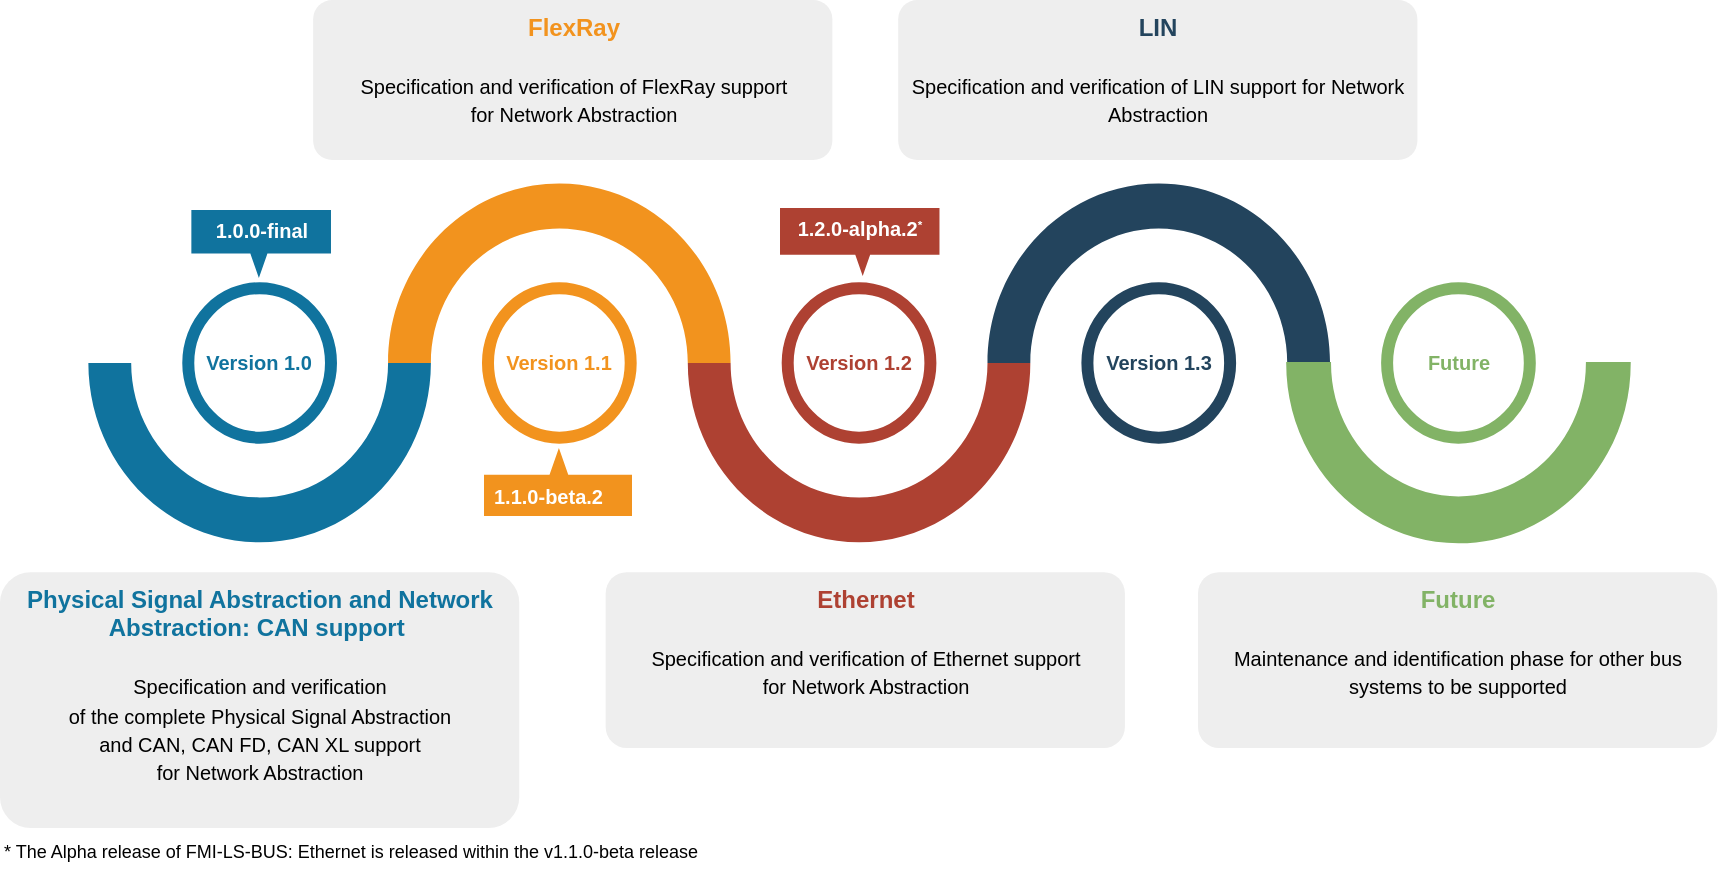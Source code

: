 <mxfile version="28.2.0">
  <diagram id="yPxyJZ8AM_hMuL3Unpa9" name="complex gitflow">
    <mxGraphModel dx="895" dy="-347" grid="1" gridSize="10" guides="1" tooltips="1" connect="1" arrows="1" fold="1" page="1" pageScale="1" pageWidth="1100" pageHeight="850" math="0" shadow="0">
      <root>
        <mxCell id="0" />
        <mxCell id="1" parent="0" />
        <mxCell id="3dxxPQ7Z966OyGFVeyM--26" value="" style="verticalLabelPosition=bottom;verticalAlign=top;html=1;shape=mxgraph.basic.partConcEllipse;startAngle=0.25;endAngle=0.75;arcWidth=0.25;fillColor=#10739E;strokeColor=none;" parent="1" vertex="1">
          <mxGeometry x="414.181" y="1137.775" width="171.264" height="179.354" as="geometry" />
        </mxCell>
        <mxCell id="3dxxPQ7Z966OyGFVeyM--27" value="" style="verticalLabelPosition=bottom;verticalAlign=top;html=1;shape=mxgraph.basic.partConcEllipse;startAngle=0.75;endAngle=0.25;arcWidth=0.25;fillColor=#F2931E;strokeColor=none;" parent="1" vertex="1">
          <mxGeometry x="564.037" y="1137.775" width="171.264" height="179.354" as="geometry" />
        </mxCell>
        <mxCell id="3dxxPQ7Z966OyGFVeyM--28" value="" style="verticalLabelPosition=bottom;verticalAlign=top;html=1;shape=mxgraph.basic.partConcEllipse;startAngle=0.25;endAngle=0.75;arcWidth=0.25;fillColor=#AE4132;strokeColor=none;" parent="1" vertex="1">
          <mxGeometry x="713.894" y="1137.775" width="171.264" height="179.354" as="geometry" />
        </mxCell>
        <mxCell id="3dxxPQ7Z966OyGFVeyM--29" value="" style="verticalLabelPosition=bottom;verticalAlign=top;html=1;shape=mxgraph.basic.partConcEllipse;startAngle=0.75;endAngle=0.25;arcWidth=0.25;fillColor=#23445D;strokeColor=none;" parent="1" vertex="1">
          <mxGeometry x="863.75" y="1137.775" width="171.264" height="179.354" as="geometry" />
        </mxCell>
        <mxCell id="3dxxPQ7Z966OyGFVeyM--31" value="Version 1.0" style="shape=ellipse;strokeWidth=6;strokeColor=#10739E;fontSize=10;html=1;whiteSpace=wrap;fontStyle=1;fontColor=#10739E;" parent="1" vertex="1">
          <mxGeometry x="464.133" y="1190.087" width="71.36" height="74.731" as="geometry" />
        </mxCell>
        <mxCell id="3dxxPQ7Z966OyGFVeyM--32" value="Version 1.1" style="shape=ellipse;strokeWidth=6;strokeColor=#F2931E;fontSize=10;html=1;whiteSpace=wrap;fontStyle=1;fontColor=#F2931E;" parent="1" vertex="1">
          <mxGeometry x="613.989" y="1190.087" width="71.36" height="74.731" as="geometry" />
        </mxCell>
        <mxCell id="3dxxPQ7Z966OyGFVeyM--33" value="Version 1.2" style="shape=ellipse;strokeWidth=6;strokeColor=#AE4132;fontSize=10;html=1;whiteSpace=wrap;fontStyle=1;fontColor=#AE4132;" parent="1" vertex="1">
          <mxGeometry x="763.846" y="1190.087" width="71.36" height="74.731" as="geometry" />
        </mxCell>
        <mxCell id="3dxxPQ7Z966OyGFVeyM--34" value="Version 1.3" style="shape=ellipse;strokeWidth=6;strokeColor=#23445D;fontSize=10;html=1;whiteSpace=wrap;fontStyle=1;fontColor=#23445D;" parent="1" vertex="1">
          <mxGeometry x="913.702" y="1190.087" width="71.36" height="74.731" as="geometry" />
        </mxCell>
        <mxCell id="3dxxPQ7Z966OyGFVeyM--36" value="&lt;font style=&quot;&quot;&gt;&lt;font style=&quot;&quot; color=&quot;#10739E&quot;&gt;&lt;b&gt;Physical Signal Abstraction and&amp;nbsp;Network Abstraction: CAN support&lt;/b&gt;&lt;b style=&quot;font-size: 12px;&quot;&gt;&amp;nbsp;&lt;/b&gt;&lt;/font&gt;&lt;br&gt;&lt;br&gt;&lt;font size=&quot;1&quot;&gt;Specification and verification&lt;br&gt;of the complete&amp;nbsp;&lt;/font&gt;&lt;/font&gt;&lt;font size=&quot;1&quot;&gt;Physical Signal Abstraction&lt;br&gt;and CAN, CAN FD, CAN XL support&lt;br&gt;for&amp;nbsp;Network Abstraction&lt;/font&gt;" style="rounded=1;strokeColor=none;fillColor=#EEEEEE;align=center;arcSize=12;verticalAlign=top;whiteSpace=wrap;html=1;fontSize=12;" parent="1" vertex="1">
          <mxGeometry x="370" y="1332.07" width="259.62" height="127.93" as="geometry" />
        </mxCell>
        <mxCell id="3dxxPQ7Z966OyGFVeyM--37" value="&lt;font style=&quot;font-size: 10px&quot;&gt;&lt;font style=&quot;font-size: 12px&quot; color=&quot;#F2931E&quot;&gt;&lt;b&gt;FlexRay&lt;/b&gt;&lt;/font&gt;&lt;br&gt;&lt;br&gt;&lt;font style=&quot;font-size: 12px;&quot;&gt;&lt;font size=&quot;1&quot;&gt;Specification and verification of FlexRay&lt;/font&gt;&lt;/font&gt;&lt;font size=&quot;1&quot;&gt;&amp;nbsp;support for&amp;nbsp;Network Abstraction&lt;/font&gt;&lt;br&gt;&lt;/font&gt;" style="rounded=1;strokeColor=none;fillColor=#EEEEEE;align=center;arcSize=12;verticalAlign=top;whiteSpace=wrap;html=1;fontSize=12;" parent="1" vertex="1">
          <mxGeometry x="526.57" y="1046" width="259.62" height="80" as="geometry" />
        </mxCell>
        <mxCell id="3dxxPQ7Z966OyGFVeyM--38" value="&lt;font style=&quot;font-size: 10px&quot;&gt;&lt;font style=&quot;font-size: 12px&quot; color=&quot;#AE4132&quot;&gt;&lt;b&gt;Ethernet&lt;/b&gt;&lt;/font&gt;&lt;br&gt;&lt;br&gt;&lt;font style=&quot;font-size: 12px;&quot;&gt;&lt;font size=&quot;1&quot;&gt;Specification and verification of Ethernet&lt;/font&gt;&lt;/font&gt;&amp;nbsp;support for&amp;nbsp;Network Abstraction&lt;br&gt;&lt;/font&gt;" style="rounded=1;strokeColor=none;fillColor=#EEEEEE;align=center;arcSize=12;verticalAlign=top;whiteSpace=wrap;html=1;fontSize=12;" parent="1" vertex="1">
          <mxGeometry x="672.83" y="1332.07" width="259.62" height="87.93" as="geometry" />
        </mxCell>
        <mxCell id="3dxxPQ7Z966OyGFVeyM--39" value="&lt;font style=&quot;&quot;&gt;&lt;b style=&quot;&quot;&gt;&lt;font color=&quot;#23445d&quot;&gt;LIN&lt;/font&gt;&lt;/b&gt;&lt;br style=&quot;font-size: 10px;&quot;&gt;&lt;br style=&quot;font-size: 10px;&quot;&gt;&lt;font size=&quot;1&quot;&gt;Specification and verification of LIN&amp;nbsp;&lt;/font&gt;&lt;span style=&quot;font-size: 10px;&quot;&gt;support for&amp;nbsp;Network Abstraction&lt;/span&gt;&lt;br&gt;&lt;/font&gt;" style="rounded=1;strokeColor=none;fillColor=#EEEEEE;align=center;arcSize=12;verticalAlign=top;whiteSpace=wrap;html=1;fontSize=12;" parent="1" vertex="1">
          <mxGeometry x="819.09" y="1046" width="259.62" height="80" as="geometry" />
        </mxCell>
        <mxCell id="d6mSQOqPAX1S2WBqcgU_-3" value="&lt;b style=&quot;&quot;&gt;&lt;font color=&quot;#82b366&quot;&gt;Future&lt;/font&gt;&lt;/b&gt;&lt;br&gt;&lt;br&gt;&lt;font size=&quot;1&quot;&gt;Maintenance and identification phase for other bus systems to be supported&lt;/font&gt;" style="rounded=1;strokeColor=none;fillColor=#EEEEEE;align=center;arcSize=12;verticalAlign=top;whiteSpace=wrap;html=1;fontSize=12;" parent="1" vertex="1">
          <mxGeometry x="969" y="1332.07" width="259.62" height="87.93" as="geometry" />
        </mxCell>
        <mxCell id="d6mSQOqPAX1S2WBqcgU_-1" value="&lt;span style=&quot;&quot;&gt;Future&lt;/span&gt;" style="shape=ellipse;strokeWidth=6;strokeColor=#82B366;fontSize=10;html=1;whiteSpace=wrap;fontStyle=1;fontColor=#82B366;" parent="1" vertex="1">
          <mxGeometry x="1063.552" y="1190.087" width="71.36" height="74.731" as="geometry" />
        </mxCell>
        <mxCell id="d6mSQOqPAX1S2WBqcgU_-2" value="" style="verticalLabelPosition=bottom;verticalAlign=top;html=1;shape=mxgraph.basic.partConcEllipse;startAngle=0.25;endAngle=0.75;arcWidth=0.25;fillColor=#82B366;strokeColor=#82b366;" parent="1" vertex="1">
          <mxGeometry x="1013.6" y="1137.775" width="171.264" height="179.354" as="geometry" />
        </mxCell>
        <mxCell id="2EjnSGh1YMzVQ0refrxI-21" value="&lt;b style=&quot;font-size: 10px;&quot;&gt;1.0.0-final&lt;/b&gt;" style="html=1;whiteSpace=wrap;shape=mxgraph.infographic.barCallout;dx=33.76;dy=12.19;fillColor=#10739E;strokeColor=none;align=center;verticalAlign=top;fontColor=#ffffff;fontSize=14;fontStyle=1;shadow=0;spacingTop=-6;horizontal=1;spacingBottom=-8;" parent="1" vertex="1">
          <mxGeometry x="465.68" y="1151" width="69.81" height="34" as="geometry" />
        </mxCell>
        <mxCell id="2EjnSGh1YMzVQ0refrxI-37" value="&lt;b style=&quot;font-size: 10px; text-align: left;&quot;&gt;1.2.0-alpha.2&lt;/b&gt;&lt;b style=&quot;text-align: left;&quot;&gt;&lt;font style=&quot;font-size: 7px;&quot;&gt;&lt;sup&gt;*&lt;/sup&gt;&lt;/font&gt;&lt;/b&gt;" style="html=1;whiteSpace=wrap;shape=mxgraph.infographic.barCallout;dx=41.35;dy=10.62;fillColor=#AE4132;strokeColor=none;align=center;verticalAlign=top;fontColor=#ffffff;fontSize=14;fontStyle=1;shadow=0;spacingTop=-6;horizontal=1;spacingBottom=-8;" parent="1" vertex="1">
          <mxGeometry x="760" y="1150" width="79.74" height="34" as="geometry" />
        </mxCell>
        <mxCell id="2EjnSGh1YMzVQ0refrxI-33" value="" style="html=1;whiteSpace=wrap;shape=mxgraph.infographic.barCallout;dx=36.55;dy=13.39;fillColor=#F2931E;strokeColor=none;align=center;verticalAlign=top;fontColor=#ffffff;fontSize=14;fontStyle=1;shadow=0;spacingTop=-6;horizontal=1;spacingBottom=-8;rotation=-180;" parent="1" vertex="1">
          <mxGeometry x="612" y="1270" width="74" height="34" as="geometry" />
        </mxCell>
        <mxCell id="2EjnSGh1YMzVQ0refrxI-35" value="&lt;b style=&quot;text-wrap-mode: wrap;&quot;&gt;1.1.0-beta.2&lt;/b&gt;" style="text;strokeColor=none;fillColor=none;html=1;fontSize=10;fontStyle=1;verticalAlign=middle;align=left;fontColor=#FFFFFF;whiteSpace=wrap;" parent="1" vertex="1">
          <mxGeometry x="615.0" y="1278" width="100" height="31" as="geometry" />
        </mxCell>
        <mxCell id="KRRPw67BbfLydS851ec_-2" value="&lt;span&gt;* The Alpha release of FMI-LS-BUS: Ethernet is released within the v1.1.0-beta release&lt;/span&gt;" style="text;html=1;align=left;verticalAlign=middle;whiteSpace=wrap;rounded=0;fontSize=9;" parent="1" vertex="1">
          <mxGeometry x="370" y="1457" width="600" height="30" as="geometry" />
        </mxCell>
        <mxCell id="GJjdyAElJBO74Mb0iHVd-1" value="" style="shape=image;html=1;verticalAlign=top;verticalLabelPosition=bottom;labelBackgroundColor=#ffffff;imageAspect=0;aspect=fixed;image=https://icons.diagrams.net/icon-cache1/Miscellaneous-2232/check-646.svg" parent="1" vertex="1">
          <mxGeometry x="527.04" y="1166" width="30" height="30" as="geometry" />
        </mxCell>
      </root>
    </mxGraphModel>
  </diagram>
</mxfile>
